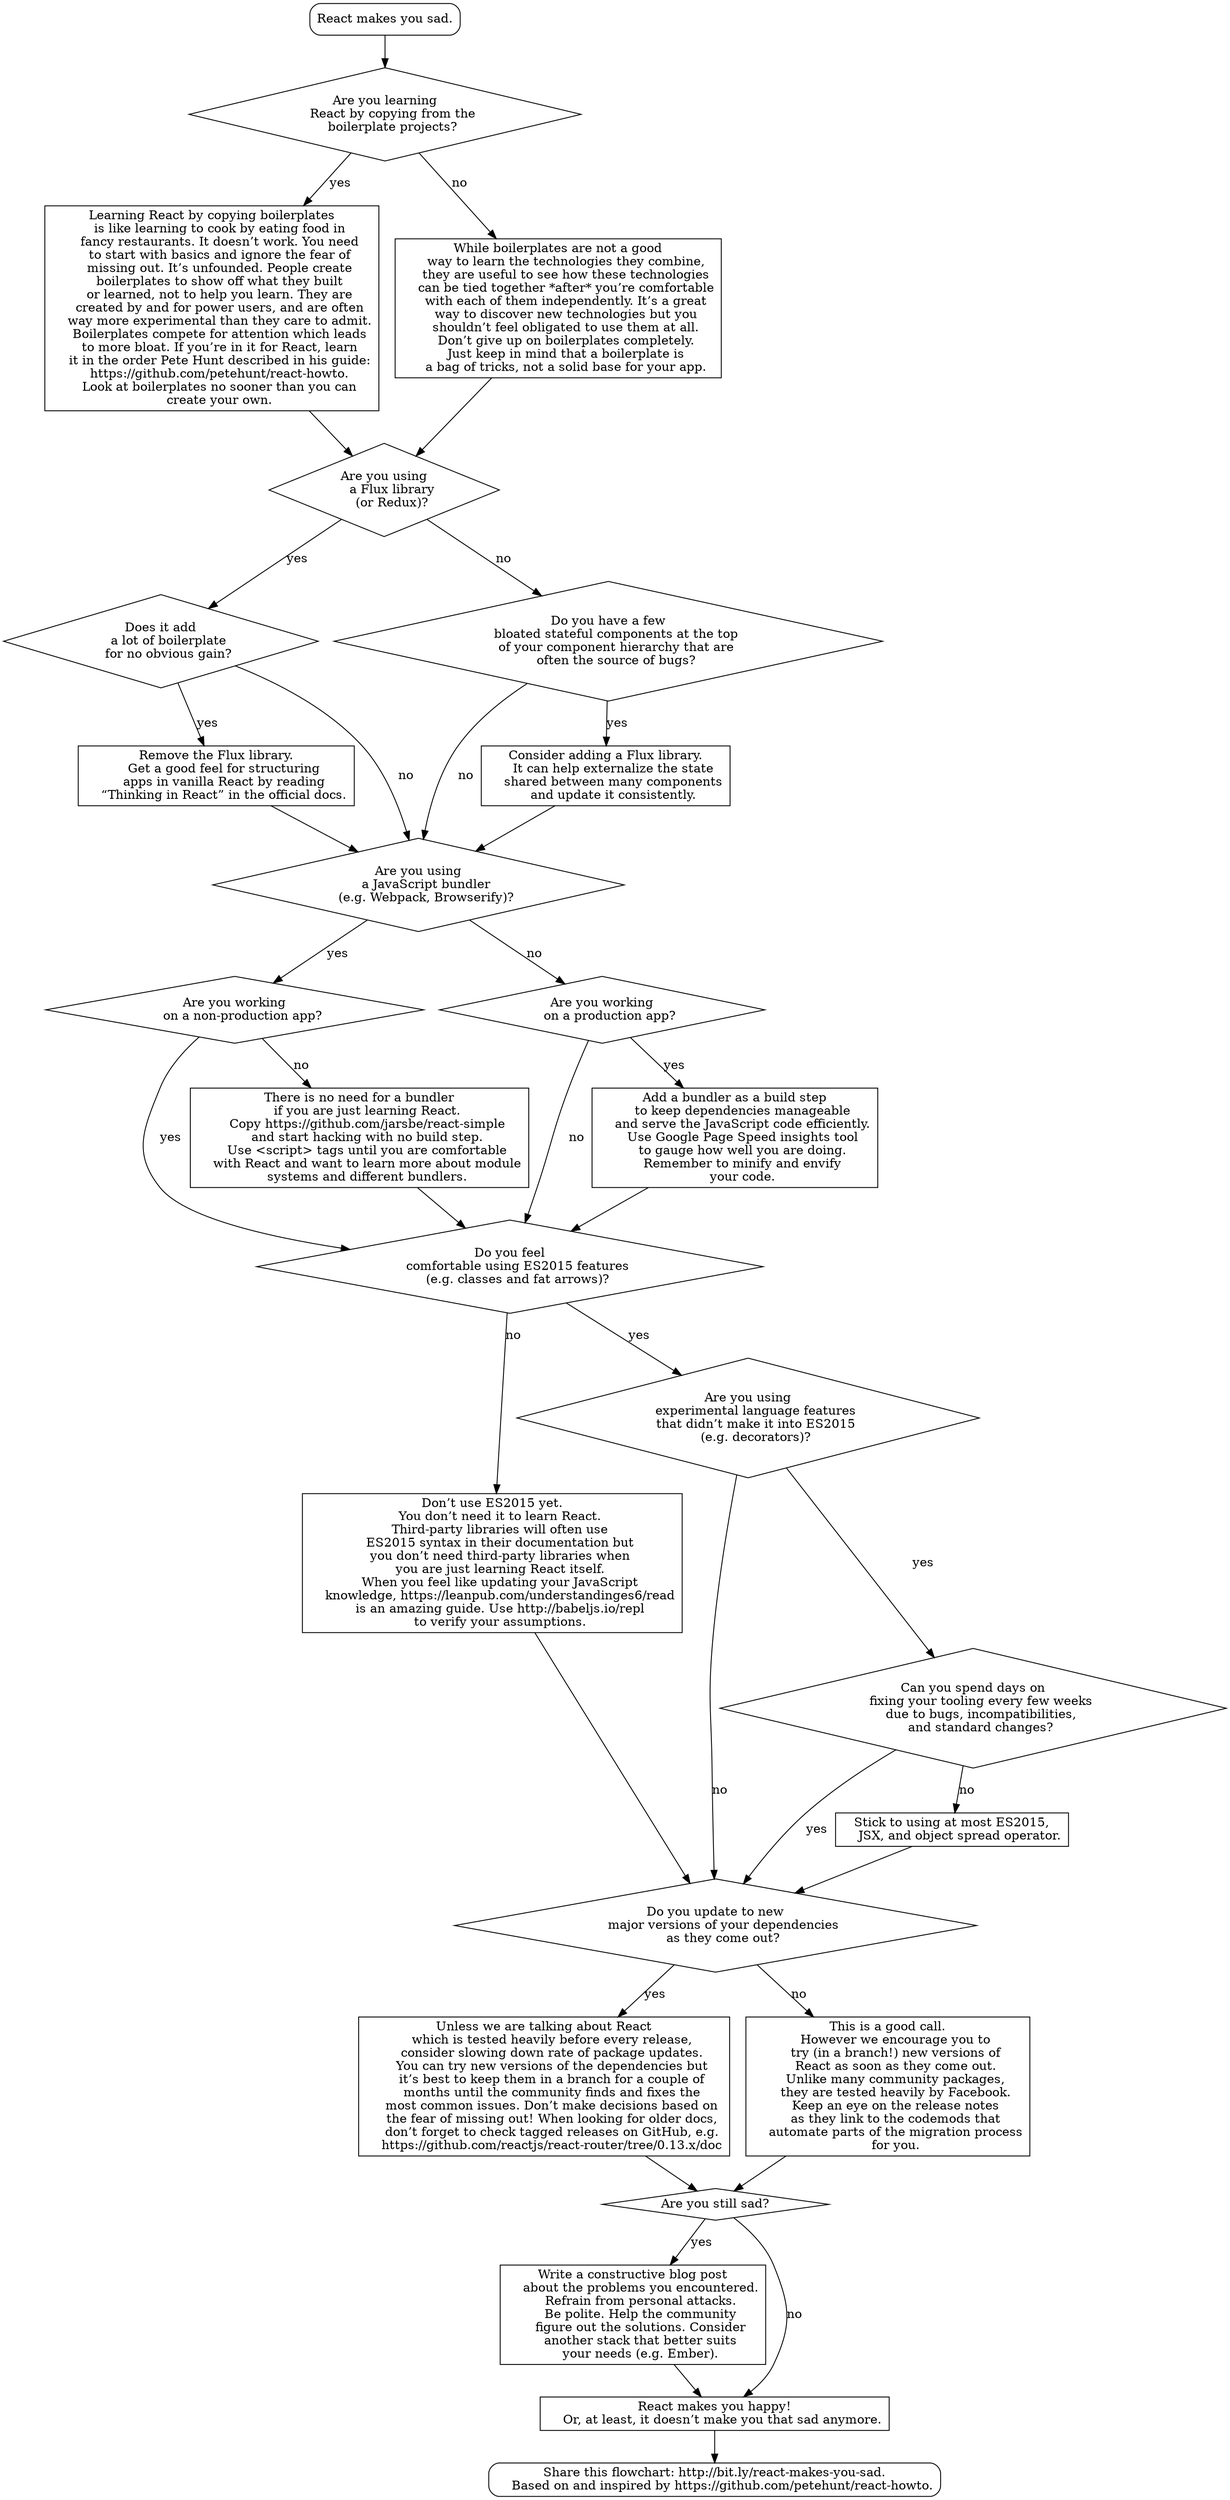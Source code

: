 digraph {
  unhappy[
    shape="box",
    style=rounded,
    label="React makes you sad."
  ]
  unhappy -> are_you_using_react_boilerplates;

  # Boilerplate Fatigue

  are_you_using_react_boilerplates[
    shape="diamond",
    label="Are you learning
    React by copying from the
    boilerplate projects?"
  ]
  are_you_using_react_boilerplates -> boilerplates_dont_teach[label="yes"]
  are_you_using_react_boilerplates -> steal_from_boilerplates[label="no"]

  boilerplates_dont_teach[
    shape="box",
    label="Learning React by copying boilerplates
    is like learning to cook by eating food in
    fancy restaurants. It doesn’t work. You need
    to start with basics and ignore the fear of
    missing out. It’s unfounded. People create
    boilerplates to show off what they built
    or learned, not to help you learn. They are
    created by and for power users, and are often
    way more experimental than they care to admit.
    Boilerplates compete for attention which leads
    to more bloat. If you’re in it for React, learn
    it in the order Pete Hunt described in his guide:
    https://github.com/petehunt/react-howto.
    Look at boilerplates no sooner than you can
    create your own."
  ]
  boilerplates_dont_teach -> are_you_using_flux

  steal_from_boilerplates[
    shape="box",
    label="While boilerplates are not a good
    way to learn the technologies they combine,
    they are useful to see how these technologies
    can be tied together *after* you’re comfortable
    with each of them independently. It’s a great
    way to discover new technologies but you
    shouldn’t feel obligated to use them at all.
    Don’t give up on boilerplates completely.
    Just keep in mind that a boilerplate is
    a bag of tricks, not a solid base for your app."
  ]
  steal_from_boilerplates -> are_you_using_flux

  # Flux Fatigue

  are_you_using_flux[
    shape="diamond",
    label="Are you using
    a Flux library
    (or Redux)?"
  ]
  are_you_using_flux -> is_too_much_flux[label="yes"]
  are_you_using_flux -> is_not_enough_flux[label="no"]

  is_too_much_flux[
    shape="diamond",
    label="Does it add
    a lot of boilerplate
    for no obvious gain?"
  ]
  is_too_much_flux -> remove_flux[label="yes"]
  is_too_much_flux -> are_you_using_bundler[label="no"]

  is_not_enough_flux[
    shape="diamond",
    label="Do you have a few
    bloated stateful components at the top
    of your component hierarchy that are
    often the source of bugs?"
  ]
  is_not_enough_flux -> add_flux[label="yes"]
  is_not_enough_flux -> are_you_using_bundler[label="no"]

  add_flux[
    shape="box",
    label="Consider adding a Flux library.
    It can help externalize the state
    shared between many components
    and update it consistently."
  ]
  add_flux -> are_you_using_bundler

  remove_flux[
    shape="box",
    label="Remove the Flux library.
    Get a good feel for structuring
    apps in vanilla React by reading
    “Thinking in React” in the official docs."
  ]
  remove_flux -> are_you_using_bundler

  # Bundler Fatigue

  are_you_using_bundler[
    shape="diamond",
    label="Are you using
    a JavaScript bundler
    (e.g. Webpack, Browserify)?"
  ]
  are_you_using_bundler -> are_you_working_on_production_app_with_bundler[label="yes"]
  are_you_using_bundler -> are_you_working_on_production_app_without_bundler[label="no"]

  are_you_working_on_production_app_with_bundler[
    shape="diamond",
    label="Are you working
    on a non-production app?"
  ]
  are_you_working_on_production_app_with_bundler -> do_you_know_es2015[label="yes"]
  are_you_working_on_production_app_with_bundler -> remove_bundler[label="no"]

  are_you_working_on_production_app_without_bundler[
    shape="diamond",
    label="Are you working
    on a production app?"
  ]
  are_you_working_on_production_app_without_bundler -> add_bundler[label="yes"]
  are_you_working_on_production_app_without_bundler -> do_you_know_es2015[label="no"]

  add_bundler[
    shape="box",
    label="Add a bundler as a build step
    to keep dependencies manageable
    and serve the JavaScript code efficiently.
    Use Google Page Speed insights tool
    to gauge how well you are doing.
    Remember to minify and envify
    your code."
  ]
  add_bundler -> do_you_know_es2015

  remove_bundler[
    shape="box",
    label="There is no need for a bundler
    if you are just learning React.
    Copy https://github.com/jarsbe/react-simple
    and start hacking with no build step.
    Use <script> tags until you are comfortable
    with React and want to learn more about module
    systems and different bundlers."
  ]
  remove_bundler -> do_you_know_es2015

  # ES2015 Fatigue

  do_you_know_es2015[
    shape="diamond",
    label="Do you feel
    comfortable using ES2015 features
    (e.g. classes and fat arrows)?"
  ]
  do_you_know_es2015 -> use_es5[label="no"]
  do_you_know_es2015 -> are_you_using_dangerous_features[label="yes"]

  use_es5[
    shape="box",
    label="Don’t use ES2015 yet.
    You don’t need it to learn React.
    Third-party libraries will often use
    ES2015 syntax in their documentation but
    you don’t need third-party libraries when
    you are just learning React itself.
    When you feel like updating your JavaScript
    knowledge, https://leanpub.com/understandinges6/read
    is an amazing guide. Use http://babeljs.io/repl
    to verify your assumptions."
  ]
  use_es5 -> do_you_update_packages_asap

  # ESnext Fatigue

  are_you_using_dangerous_features[
    shape="diamond",
    label="Are you using
    experimental language features
    that didn’t make it into ES2015
    (e.g. decorators)?"
  ]
  are_you_using_dangerous_features -> can_you_spend_days_on_your_tooling[label="yes"]
  are_you_using_dangerous_features -> do_you_update_packages_asap[label="no"]

  can_you_spend_days_on_your_tooling[
    shape="diamond",
    label="Can you spend days on
    fixing your tooling every few weeks
    due to bugs, incompatibilities,
    and standard changes?"
  ]
  can_you_spend_days_on_your_tooling -> do_you_update_packages_asap[label="yes"]
  can_you_spend_days_on_your_tooling -> stick_to_es2015[label="no"]

  stick_to_es2015[
    shape="box",
    label="Stick to using at most ES2015,
    JSX, and object spread operator."
  ]
  stick_to_es2015 -> do_you_update_packages_asap

  # Semver Fatigue

  do_you_update_packages_asap[
    shape="diamond",
    label="Do you update to new
    major versions of your dependencies
    as they come out?"
  ]
  do_you_update_packages_asap -> give_it_two_months[label="yes"]
  do_you_update_packages_asap -> consider_updating_react[label="no"]

  give_it_two_months[
    shape="box",
    label="Unless we are talking about React
    which is tested heavily before every release,
    consider slowing down rate of package updates.
    You can try new versions of the dependencies but
    it’s best to keep them in a branch for a couple of
    months until the community finds and fixes the
    most common issues. Don’t make decisions based on
    the fear of missing out! When looking for older docs,
    don’t forget to check tagged releases on GitHub, e.g.
    https://github.com/reactjs/react-router/tree/0.13.x/doc"
  ]
  give_it_two_months -> are_you_still_sad

  consider_updating_react[
    shape="box",
    label="This is a good call.
    However we encourage you to
    try (in a branch!) new versions of
    React as soon as they come out.
    Unlike many community packages,
    they are tested heavily by Facebook.
    Keep an eye on the release notes
    as they link to the codemods that
    automate parts of the migration process
    for you."
  ]
  consider_updating_react -> are_you_still_sad

  # End

  are_you_still_sad[
    shape="diamond",
    label="Are you still sad?"
  ]
  are_you_still_sad -> rant[label="yes"];
  are_you_still_sad -> happy[label="no"];

  rant[
    shape="box",
    label="Write a constructive blog post
    about the problems you encountered.
    Refrain from personal attacks.
    Be polite. Help the community
    figure out the solutions. Consider
    another stack that better suits
    your needs (e.g. Ember)."
  ]
  rant -> happy

  happy[
    shape="box",
    label="React makes you happy!
    Or, at least, it doesn’t make you that sad anymore."
  ]
  happy -> share

  share [
    shape="box",
    style=rounded,
    label="Share this flowchart: http://bit.ly/react-makes-you-sad.
    Based on and inspired by https://github.com/petehunt/react-howto."
  ]
}
